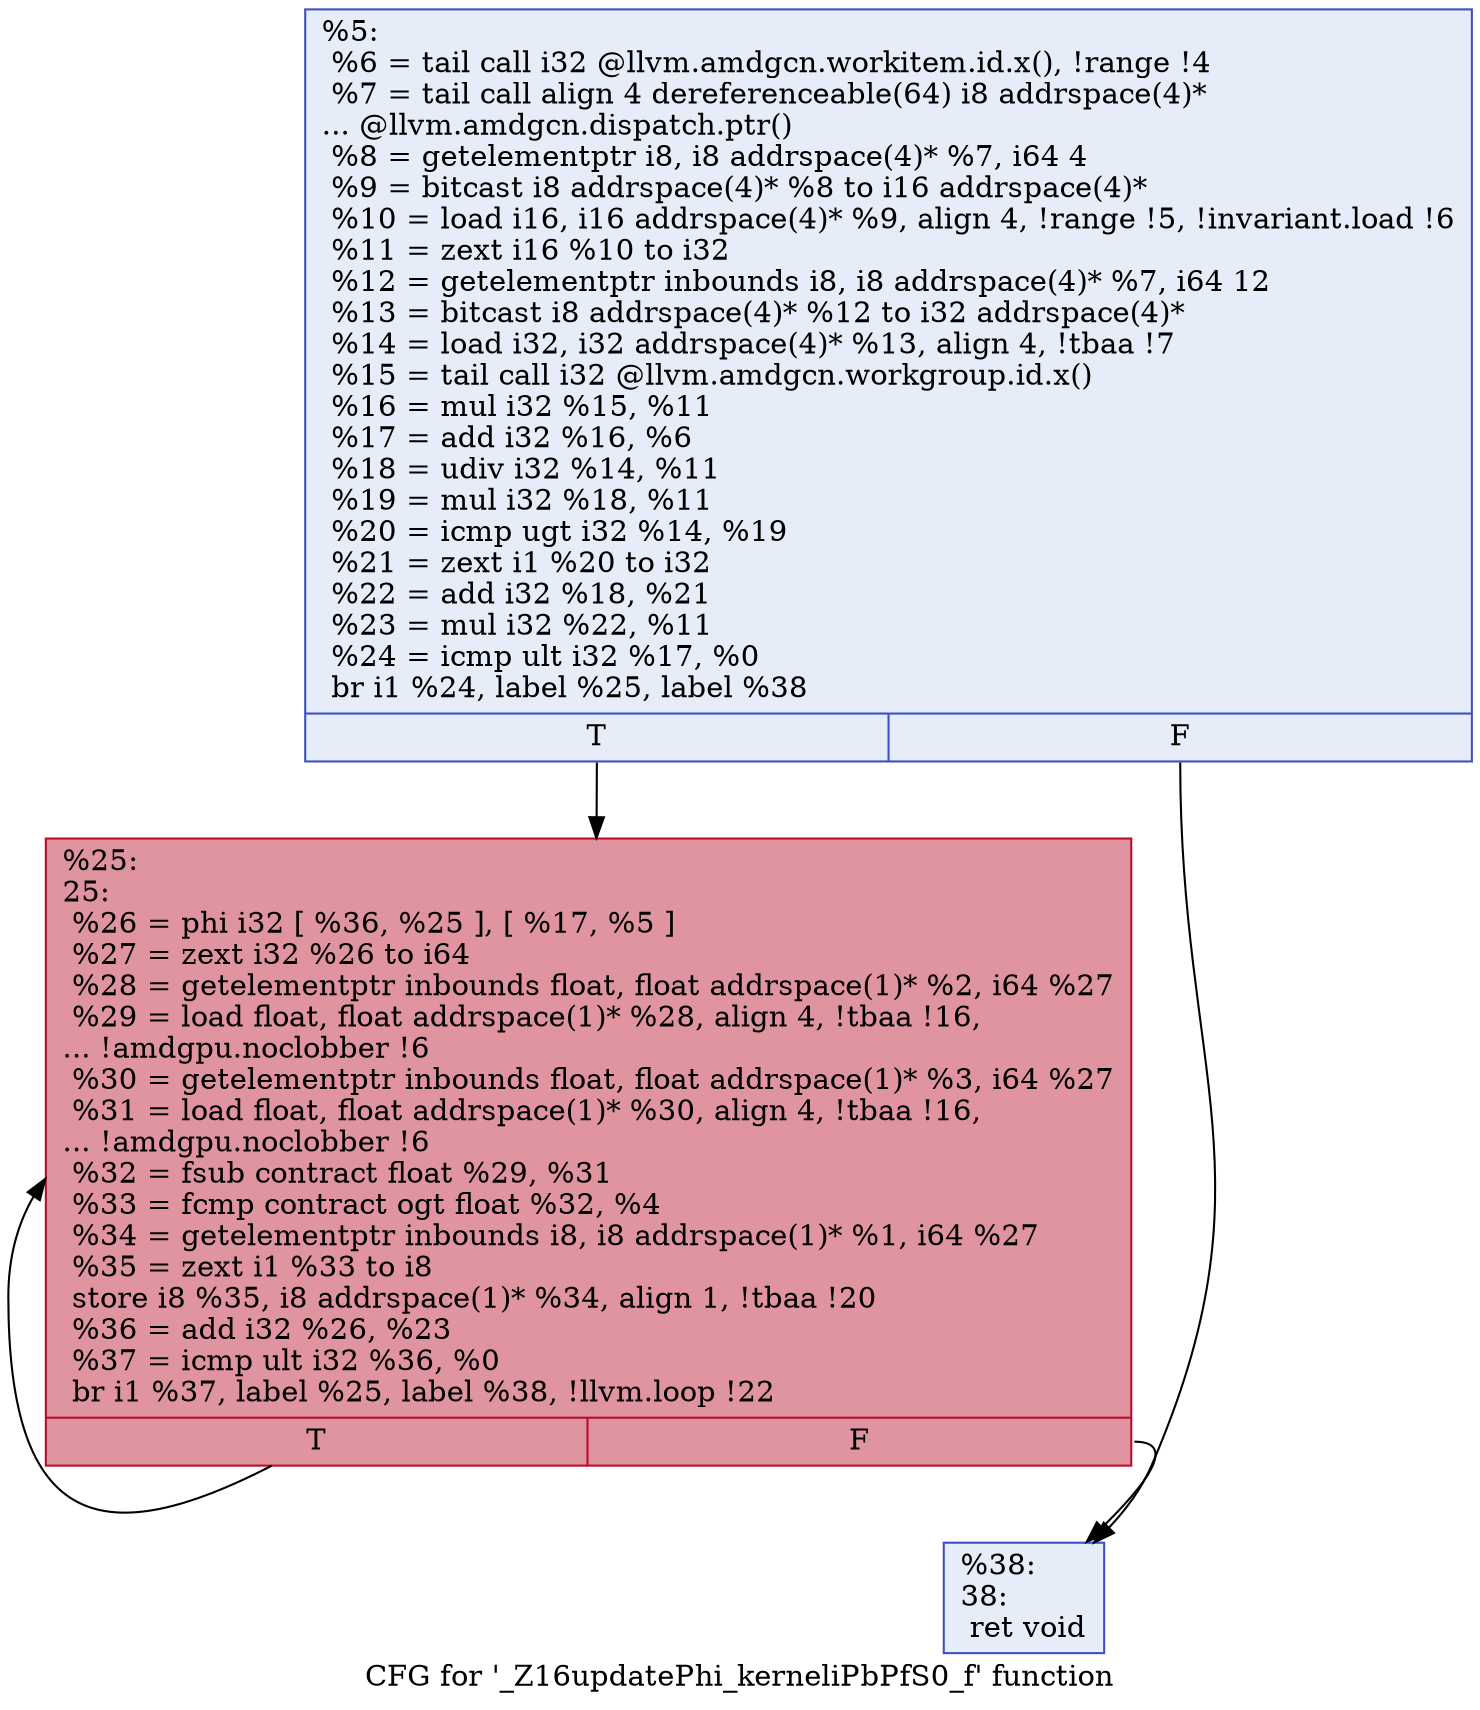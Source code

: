 digraph "CFG for '_Z16updatePhi_kerneliPbPfS0_f' function" {
	label="CFG for '_Z16updatePhi_kerneliPbPfS0_f' function";

	Node0x4ba5600 [shape=record,color="#3d50c3ff", style=filled, fillcolor="#c7d7f070",label="{%5:\l  %6 = tail call i32 @llvm.amdgcn.workitem.id.x(), !range !4\l  %7 = tail call align 4 dereferenceable(64) i8 addrspace(4)*\l... @llvm.amdgcn.dispatch.ptr()\l  %8 = getelementptr i8, i8 addrspace(4)* %7, i64 4\l  %9 = bitcast i8 addrspace(4)* %8 to i16 addrspace(4)*\l  %10 = load i16, i16 addrspace(4)* %9, align 4, !range !5, !invariant.load !6\l  %11 = zext i16 %10 to i32\l  %12 = getelementptr inbounds i8, i8 addrspace(4)* %7, i64 12\l  %13 = bitcast i8 addrspace(4)* %12 to i32 addrspace(4)*\l  %14 = load i32, i32 addrspace(4)* %13, align 4, !tbaa !7\l  %15 = tail call i32 @llvm.amdgcn.workgroup.id.x()\l  %16 = mul i32 %15, %11\l  %17 = add i32 %16, %6\l  %18 = udiv i32 %14, %11\l  %19 = mul i32 %18, %11\l  %20 = icmp ugt i32 %14, %19\l  %21 = zext i1 %20 to i32\l  %22 = add i32 %18, %21\l  %23 = mul i32 %22, %11\l  %24 = icmp ult i32 %17, %0\l  br i1 %24, label %25, label %38\l|{<s0>T|<s1>F}}"];
	Node0x4ba5600:s0 -> Node0x4ba7b30;
	Node0x4ba5600:s1 -> Node0x4ba7bc0;
	Node0x4ba7b30 [shape=record,color="#b70d28ff", style=filled, fillcolor="#b70d2870",label="{%25:\l25:                                               \l  %26 = phi i32 [ %36, %25 ], [ %17, %5 ]\l  %27 = zext i32 %26 to i64\l  %28 = getelementptr inbounds float, float addrspace(1)* %2, i64 %27\l  %29 = load float, float addrspace(1)* %28, align 4, !tbaa !16,\l... !amdgpu.noclobber !6\l  %30 = getelementptr inbounds float, float addrspace(1)* %3, i64 %27\l  %31 = load float, float addrspace(1)* %30, align 4, !tbaa !16,\l... !amdgpu.noclobber !6\l  %32 = fsub contract float %29, %31\l  %33 = fcmp contract ogt float %32, %4\l  %34 = getelementptr inbounds i8, i8 addrspace(1)* %1, i64 %27\l  %35 = zext i1 %33 to i8\l  store i8 %35, i8 addrspace(1)* %34, align 1, !tbaa !20\l  %36 = add i32 %26, %23\l  %37 = icmp ult i32 %36, %0\l  br i1 %37, label %25, label %38, !llvm.loop !22\l|{<s0>T|<s1>F}}"];
	Node0x4ba7b30:s0 -> Node0x4ba7b30;
	Node0x4ba7b30:s1 -> Node0x4ba7bc0;
	Node0x4ba7bc0 [shape=record,color="#3d50c3ff", style=filled, fillcolor="#c7d7f070",label="{%38:\l38:                                               \l  ret void\l}"];
}
